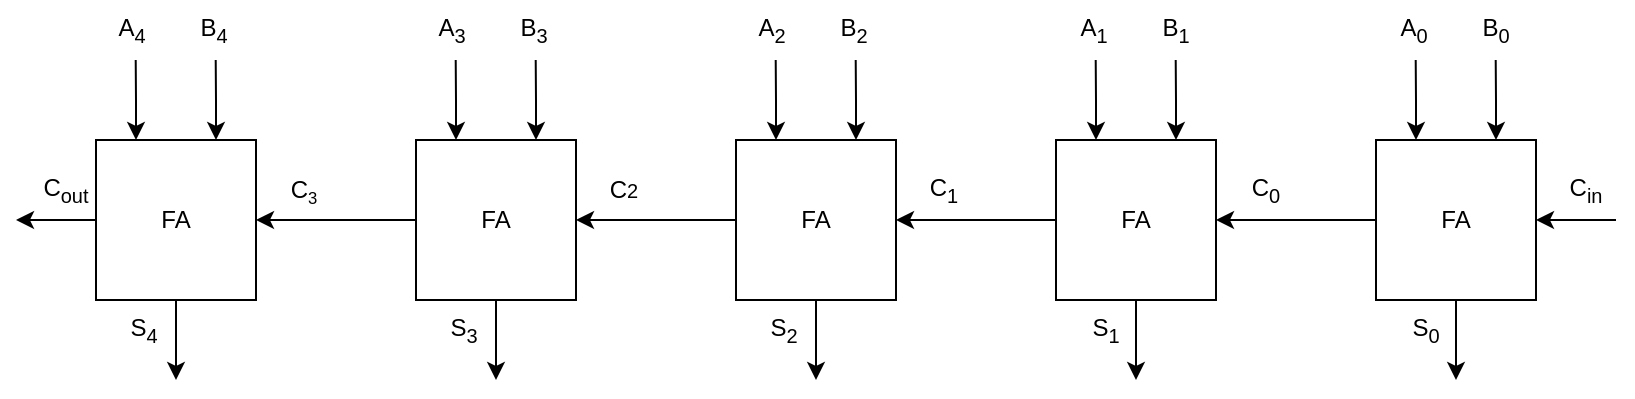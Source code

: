 <mxfile version="24.7.17">
  <diagram name="3_a" id="22U59bu8f_X8Lov9uzZY">
    <mxGraphModel dx="598" dy="316" grid="1" gridSize="10" guides="1" tooltips="1" connect="1" arrows="1" fold="1" page="1" pageScale="1" pageWidth="827" pageHeight="1169" math="0" shadow="0">
      <root>
        <mxCell id="0" />
        <mxCell id="1" parent="0" />
        <mxCell id="Exf-VHCVVfBa1_Fa1MME-7" style="edgeStyle=orthogonalEdgeStyle;rounded=0;orthogonalLoop=1;jettySize=auto;html=1;exitX=0.25;exitY=0;exitDx=0;exitDy=0;startArrow=classic;startFill=1;endArrow=none;endFill=0;" edge="1" parent="1" source="Exf-VHCVVfBa1_Fa1MME-6">
          <mxGeometry relative="1" as="geometry">
            <mxPoint x="709.857" y="120" as="targetPoint" />
          </mxGeometry>
        </mxCell>
        <mxCell id="Exf-VHCVVfBa1_Fa1MME-8" style="edgeStyle=orthogonalEdgeStyle;rounded=0;orthogonalLoop=1;jettySize=auto;html=1;exitX=0.75;exitY=0;exitDx=0;exitDy=0;endArrow=none;endFill=0;startArrow=classic;startFill=1;" edge="1" parent="1" source="Exf-VHCVVfBa1_Fa1MME-6">
          <mxGeometry relative="1" as="geometry">
            <mxPoint x="749.857" y="120" as="targetPoint" />
          </mxGeometry>
        </mxCell>
        <mxCell id="Exf-VHCVVfBa1_Fa1MME-9" style="edgeStyle=orthogonalEdgeStyle;rounded=0;orthogonalLoop=1;jettySize=auto;html=1;" edge="1" parent="1" source="Exf-VHCVVfBa1_Fa1MME-6">
          <mxGeometry relative="1" as="geometry">
            <mxPoint x="730" y="280" as="targetPoint" />
          </mxGeometry>
        </mxCell>
        <mxCell id="Exf-VHCVVfBa1_Fa1MME-10" style="edgeStyle=orthogonalEdgeStyle;rounded=0;orthogonalLoop=1;jettySize=auto;html=1;exitX=0;exitY=0.5;exitDx=0;exitDy=0;entryX=1;entryY=0.5;entryDx=0;entryDy=0;" edge="1" parent="1" source="Exf-VHCVVfBa1_Fa1MME-6">
          <mxGeometry relative="1" as="geometry">
            <mxPoint x="610" y="200" as="targetPoint" />
          </mxGeometry>
        </mxCell>
        <mxCell id="Exf-VHCVVfBa1_Fa1MME-11" style="edgeStyle=orthogonalEdgeStyle;rounded=0;orthogonalLoop=1;jettySize=auto;html=1;exitX=1;exitY=0.5;exitDx=0;exitDy=0;startArrow=classic;startFill=1;endArrow=none;endFill=0;" edge="1" parent="1" source="Exf-VHCVVfBa1_Fa1MME-6">
          <mxGeometry relative="1" as="geometry">
            <mxPoint x="810" y="200" as="targetPoint" />
          </mxGeometry>
        </mxCell>
        <mxCell id="Exf-VHCVVfBa1_Fa1MME-6" value="FA" style="whiteSpace=wrap;html=1;aspect=fixed;fillColor=none;" vertex="1" parent="1">
          <mxGeometry x="690" y="160" width="80" height="80" as="geometry" />
        </mxCell>
        <mxCell id="Exf-VHCVVfBa1_Fa1MME-12" style="edgeStyle=orthogonalEdgeStyle;rounded=0;orthogonalLoop=1;jettySize=auto;html=1;exitX=0.25;exitY=0;exitDx=0;exitDy=0;startArrow=classic;startFill=1;endArrow=none;endFill=0;" edge="1" parent="1" source="Exf-VHCVVfBa1_Fa1MME-16">
          <mxGeometry relative="1" as="geometry">
            <mxPoint x="549.857" y="120" as="targetPoint" />
          </mxGeometry>
        </mxCell>
        <mxCell id="Exf-VHCVVfBa1_Fa1MME-13" style="edgeStyle=orthogonalEdgeStyle;rounded=0;orthogonalLoop=1;jettySize=auto;html=1;exitX=0.75;exitY=0;exitDx=0;exitDy=0;endArrow=none;endFill=0;startArrow=classic;startFill=1;" edge="1" parent="1" source="Exf-VHCVVfBa1_Fa1MME-16">
          <mxGeometry relative="1" as="geometry">
            <mxPoint x="589.857" y="120" as="targetPoint" />
          </mxGeometry>
        </mxCell>
        <mxCell id="Exf-VHCVVfBa1_Fa1MME-14" style="edgeStyle=orthogonalEdgeStyle;rounded=0;orthogonalLoop=1;jettySize=auto;html=1;" edge="1" parent="1" source="Exf-VHCVVfBa1_Fa1MME-16">
          <mxGeometry relative="1" as="geometry">
            <mxPoint x="570" y="280" as="targetPoint" />
          </mxGeometry>
        </mxCell>
        <mxCell id="Exf-VHCVVfBa1_Fa1MME-15" style="edgeStyle=orthogonalEdgeStyle;rounded=0;orthogonalLoop=1;jettySize=auto;html=1;exitX=0;exitY=0.5;exitDx=0;exitDy=0;entryX=1;entryY=0.5;entryDx=0;entryDy=0;" edge="1" parent="1" source="Exf-VHCVVfBa1_Fa1MME-16">
          <mxGeometry relative="1" as="geometry">
            <mxPoint x="450" y="200" as="targetPoint" />
          </mxGeometry>
        </mxCell>
        <mxCell id="Exf-VHCVVfBa1_Fa1MME-16" value="FA" style="whiteSpace=wrap;html=1;aspect=fixed;fillColor=none;" vertex="1" parent="1">
          <mxGeometry x="530" y="160" width="80" height="80" as="geometry" />
        </mxCell>
        <mxCell id="Exf-VHCVVfBa1_Fa1MME-17" style="edgeStyle=orthogonalEdgeStyle;rounded=0;orthogonalLoop=1;jettySize=auto;html=1;exitX=0.25;exitY=0;exitDx=0;exitDy=0;startArrow=classic;startFill=1;endArrow=none;endFill=0;" edge="1" parent="1" source="Exf-VHCVVfBa1_Fa1MME-21">
          <mxGeometry relative="1" as="geometry">
            <mxPoint x="389.857" y="120" as="targetPoint" />
          </mxGeometry>
        </mxCell>
        <mxCell id="Exf-VHCVVfBa1_Fa1MME-18" style="edgeStyle=orthogonalEdgeStyle;rounded=0;orthogonalLoop=1;jettySize=auto;html=1;exitX=0.75;exitY=0;exitDx=0;exitDy=0;endArrow=none;endFill=0;startArrow=classic;startFill=1;" edge="1" parent="1" source="Exf-VHCVVfBa1_Fa1MME-21">
          <mxGeometry relative="1" as="geometry">
            <mxPoint x="429.857" y="120" as="targetPoint" />
          </mxGeometry>
        </mxCell>
        <mxCell id="Exf-VHCVVfBa1_Fa1MME-19" style="edgeStyle=orthogonalEdgeStyle;rounded=0;orthogonalLoop=1;jettySize=auto;html=1;" edge="1" parent="1" source="Exf-VHCVVfBa1_Fa1MME-21">
          <mxGeometry relative="1" as="geometry">
            <mxPoint x="410" y="280" as="targetPoint" />
          </mxGeometry>
        </mxCell>
        <mxCell id="Exf-VHCVVfBa1_Fa1MME-20" style="edgeStyle=orthogonalEdgeStyle;rounded=0;orthogonalLoop=1;jettySize=auto;html=1;exitX=0;exitY=0.5;exitDx=0;exitDy=0;entryX=1;entryY=0.5;entryDx=0;entryDy=0;" edge="1" parent="1" source="Exf-VHCVVfBa1_Fa1MME-21">
          <mxGeometry relative="1" as="geometry">
            <mxPoint x="290" y="200" as="targetPoint" />
          </mxGeometry>
        </mxCell>
        <mxCell id="Exf-VHCVVfBa1_Fa1MME-21" value="FA" style="whiteSpace=wrap;html=1;aspect=fixed;fillColor=none;" vertex="1" parent="1">
          <mxGeometry x="370" y="160" width="80" height="80" as="geometry" />
        </mxCell>
        <mxCell id="Exf-VHCVVfBa1_Fa1MME-22" style="edgeStyle=orthogonalEdgeStyle;rounded=0;orthogonalLoop=1;jettySize=auto;html=1;exitX=0.25;exitY=0;exitDx=0;exitDy=0;startArrow=classic;startFill=1;endArrow=none;endFill=0;" edge="1" parent="1" source="Exf-VHCVVfBa1_Fa1MME-26">
          <mxGeometry relative="1" as="geometry">
            <mxPoint x="229.857" y="120" as="targetPoint" />
          </mxGeometry>
        </mxCell>
        <mxCell id="Exf-VHCVVfBa1_Fa1MME-23" style="edgeStyle=orthogonalEdgeStyle;rounded=0;orthogonalLoop=1;jettySize=auto;html=1;exitX=0.75;exitY=0;exitDx=0;exitDy=0;endArrow=none;endFill=0;startArrow=classic;startFill=1;" edge="1" parent="1" source="Exf-VHCVVfBa1_Fa1MME-26">
          <mxGeometry relative="1" as="geometry">
            <mxPoint x="269.857" y="120" as="targetPoint" />
          </mxGeometry>
        </mxCell>
        <mxCell id="Exf-VHCVVfBa1_Fa1MME-24" style="edgeStyle=orthogonalEdgeStyle;rounded=0;orthogonalLoop=1;jettySize=auto;html=1;" edge="1" parent="1" source="Exf-VHCVVfBa1_Fa1MME-26">
          <mxGeometry relative="1" as="geometry">
            <mxPoint x="250" y="280" as="targetPoint" />
          </mxGeometry>
        </mxCell>
        <mxCell id="Exf-VHCVVfBa1_Fa1MME-25" style="edgeStyle=orthogonalEdgeStyle;rounded=0;orthogonalLoop=1;jettySize=auto;html=1;exitX=0;exitY=0.5;exitDx=0;exitDy=0;entryX=1;entryY=0.5;entryDx=0;entryDy=0;" edge="1" parent="1" source="Exf-VHCVVfBa1_Fa1MME-26">
          <mxGeometry relative="1" as="geometry">
            <mxPoint x="130" y="200" as="targetPoint" />
          </mxGeometry>
        </mxCell>
        <mxCell id="Exf-VHCVVfBa1_Fa1MME-26" value="FA" style="whiteSpace=wrap;html=1;aspect=fixed;fillColor=none;" vertex="1" parent="1">
          <mxGeometry x="210" y="160" width="80" height="80" as="geometry" />
        </mxCell>
        <mxCell id="Exf-VHCVVfBa1_Fa1MME-27" style="edgeStyle=orthogonalEdgeStyle;rounded=0;orthogonalLoop=1;jettySize=auto;html=1;exitX=0.25;exitY=0;exitDx=0;exitDy=0;startArrow=classic;startFill=1;endArrow=none;endFill=0;" edge="1" parent="1" source="Exf-VHCVVfBa1_Fa1MME-31">
          <mxGeometry relative="1" as="geometry">
            <mxPoint x="69.857" y="120" as="targetPoint" />
          </mxGeometry>
        </mxCell>
        <mxCell id="Exf-VHCVVfBa1_Fa1MME-28" style="edgeStyle=orthogonalEdgeStyle;rounded=0;orthogonalLoop=1;jettySize=auto;html=1;exitX=0.75;exitY=0;exitDx=0;exitDy=0;endArrow=none;endFill=0;startArrow=classic;startFill=1;" edge="1" parent="1" source="Exf-VHCVVfBa1_Fa1MME-31">
          <mxGeometry relative="1" as="geometry">
            <mxPoint x="109.857" y="120" as="targetPoint" />
          </mxGeometry>
        </mxCell>
        <mxCell id="Exf-VHCVVfBa1_Fa1MME-29" style="edgeStyle=orthogonalEdgeStyle;rounded=0;orthogonalLoop=1;jettySize=auto;html=1;" edge="1" parent="1" source="Exf-VHCVVfBa1_Fa1MME-31">
          <mxGeometry relative="1" as="geometry">
            <mxPoint x="90" y="280" as="targetPoint" />
          </mxGeometry>
        </mxCell>
        <mxCell id="Exf-VHCVVfBa1_Fa1MME-30" style="edgeStyle=orthogonalEdgeStyle;rounded=0;orthogonalLoop=1;jettySize=auto;html=1;exitX=0;exitY=0.5;exitDx=0;exitDy=0;" edge="1" parent="1" source="Exf-VHCVVfBa1_Fa1MME-31">
          <mxGeometry relative="1" as="geometry">
            <mxPoint x="10" y="200" as="targetPoint" />
          </mxGeometry>
        </mxCell>
        <mxCell id="Exf-VHCVVfBa1_Fa1MME-31" value="FA" style="whiteSpace=wrap;html=1;aspect=fixed;fillColor=none;" vertex="1" parent="1">
          <mxGeometry x="50" y="160" width="80" height="80" as="geometry" />
        </mxCell>
        <mxCell id="Exf-VHCVVfBa1_Fa1MME-32" value="A&lt;sub&gt;0&lt;/sub&gt;" style="text;html=1;align=center;verticalAlign=middle;whiteSpace=wrap;rounded=0;" vertex="1" parent="1">
          <mxGeometry x="694" y="90" width="30" height="30" as="geometry" />
        </mxCell>
        <mxCell id="Exf-VHCVVfBa1_Fa1MME-33" value="B&lt;sub&gt;0&lt;/sub&gt;" style="text;html=1;align=center;verticalAlign=middle;whiteSpace=wrap;rounded=0;" vertex="1" parent="1">
          <mxGeometry x="735" y="90" width="30" height="30" as="geometry" />
        </mxCell>
        <mxCell id="Exf-VHCVVfBa1_Fa1MME-34" value="C&lt;sub&gt;in&lt;/sub&gt;" style="text;html=1;align=center;verticalAlign=middle;whiteSpace=wrap;rounded=0;" vertex="1" parent="1">
          <mxGeometry x="780" y="170" width="30" height="30" as="geometry" />
        </mxCell>
        <mxCell id="Exf-VHCVVfBa1_Fa1MME-35" value="S&lt;sub&gt;0&lt;/sub&gt;" style="text;html=1;align=center;verticalAlign=middle;whiteSpace=wrap;rounded=0;" vertex="1" parent="1">
          <mxGeometry x="700" y="240" width="30" height="30" as="geometry" />
        </mxCell>
        <mxCell id="Exf-VHCVVfBa1_Fa1MME-36" value="A&lt;sub&gt;1&lt;/sub&gt;" style="text;html=1;align=center;verticalAlign=middle;whiteSpace=wrap;rounded=0;" vertex="1" parent="1">
          <mxGeometry x="534" y="90" width="30" height="30" as="geometry" />
        </mxCell>
        <mxCell id="Exf-VHCVVfBa1_Fa1MME-37" value="B&lt;sub&gt;1&lt;/sub&gt;" style="text;html=1;align=center;verticalAlign=middle;whiteSpace=wrap;rounded=0;" vertex="1" parent="1">
          <mxGeometry x="575" y="90" width="30" height="30" as="geometry" />
        </mxCell>
        <mxCell id="Exf-VHCVVfBa1_Fa1MME-38" value="C&lt;sub&gt;0&lt;/sub&gt;" style="text;html=1;align=center;verticalAlign=middle;whiteSpace=wrap;rounded=0;" vertex="1" parent="1">
          <mxGeometry x="620" y="170" width="30" height="30" as="geometry" />
        </mxCell>
        <mxCell id="Exf-VHCVVfBa1_Fa1MME-39" value="S&lt;sub&gt;1&lt;/sub&gt;" style="text;html=1;align=center;verticalAlign=middle;whiteSpace=wrap;rounded=0;" vertex="1" parent="1">
          <mxGeometry x="540" y="240" width="30" height="30" as="geometry" />
        </mxCell>
        <mxCell id="Exf-VHCVVfBa1_Fa1MME-40" value="A&lt;sub&gt;2&lt;/sub&gt;" style="text;html=1;align=center;verticalAlign=middle;whiteSpace=wrap;rounded=0;" vertex="1" parent="1">
          <mxGeometry x="373" y="90" width="30" height="30" as="geometry" />
        </mxCell>
        <mxCell id="Exf-VHCVVfBa1_Fa1MME-41" value="B&lt;sub&gt;2&lt;/sub&gt;" style="text;html=1;align=center;verticalAlign=middle;whiteSpace=wrap;rounded=0;" vertex="1" parent="1">
          <mxGeometry x="414" y="90" width="30" height="30" as="geometry" />
        </mxCell>
        <mxCell id="Exf-VHCVVfBa1_Fa1MME-42" value="C&lt;sub&gt;1&lt;/sub&gt;" style="text;html=1;align=center;verticalAlign=middle;whiteSpace=wrap;rounded=0;" vertex="1" parent="1">
          <mxGeometry x="459" y="170" width="30" height="30" as="geometry" />
        </mxCell>
        <mxCell id="Exf-VHCVVfBa1_Fa1MME-43" value="S&lt;sub&gt;2&lt;/sub&gt;" style="text;html=1;align=center;verticalAlign=middle;whiteSpace=wrap;rounded=0;" vertex="1" parent="1">
          <mxGeometry x="379" y="240" width="30" height="30" as="geometry" />
        </mxCell>
        <mxCell id="Exf-VHCVVfBa1_Fa1MME-44" value="A&lt;sub&gt;3&lt;/sub&gt;" style="text;html=1;align=center;verticalAlign=middle;whiteSpace=wrap;rounded=0;" vertex="1" parent="1">
          <mxGeometry x="213" y="90" width="30" height="30" as="geometry" />
        </mxCell>
        <mxCell id="Exf-VHCVVfBa1_Fa1MME-45" value="B&lt;sub&gt;3&lt;/sub&gt;" style="text;html=1;align=center;verticalAlign=middle;whiteSpace=wrap;rounded=0;" vertex="1" parent="1">
          <mxGeometry x="254" y="90" width="30" height="30" as="geometry" />
        </mxCell>
        <mxCell id="Exf-VHCVVfBa1_Fa1MME-46" value="C&lt;span style=&quot;font-size: 10px;&quot;&gt;2&lt;/span&gt;" style="text;html=1;align=center;verticalAlign=middle;whiteSpace=wrap;rounded=0;" vertex="1" parent="1">
          <mxGeometry x="299" y="170" width="30" height="30" as="geometry" />
        </mxCell>
        <mxCell id="Exf-VHCVVfBa1_Fa1MME-47" value="S&lt;sub&gt;3&lt;/sub&gt;" style="text;html=1;align=center;verticalAlign=middle;whiteSpace=wrap;rounded=0;" vertex="1" parent="1">
          <mxGeometry x="219" y="240" width="30" height="30" as="geometry" />
        </mxCell>
        <mxCell id="Exf-VHCVVfBa1_Fa1MME-48" value="A&lt;sub&gt;4&lt;/sub&gt;" style="text;html=1;align=center;verticalAlign=middle;whiteSpace=wrap;rounded=0;" vertex="1" parent="1">
          <mxGeometry x="53" y="90" width="30" height="30" as="geometry" />
        </mxCell>
        <mxCell id="Exf-VHCVVfBa1_Fa1MME-49" value="B&lt;sub&gt;4&lt;/sub&gt;" style="text;html=1;align=center;verticalAlign=middle;whiteSpace=wrap;rounded=0;" vertex="1" parent="1">
          <mxGeometry x="94" y="90" width="30" height="30" as="geometry" />
        </mxCell>
        <mxCell id="Exf-VHCVVfBa1_Fa1MME-50" value="C&lt;span style=&quot;font-size: 10px;&quot;&gt;&lt;sub&gt;3&lt;/sub&gt;&lt;/span&gt;" style="text;html=1;align=center;verticalAlign=middle;whiteSpace=wrap;rounded=0;" vertex="1" parent="1">
          <mxGeometry x="139" y="170" width="30" height="30" as="geometry" />
        </mxCell>
        <mxCell id="Exf-VHCVVfBa1_Fa1MME-51" value="S&lt;sub&gt;4&lt;/sub&gt;" style="text;html=1;align=center;verticalAlign=middle;whiteSpace=wrap;rounded=0;" vertex="1" parent="1">
          <mxGeometry x="59" y="240" width="30" height="30" as="geometry" />
        </mxCell>
        <mxCell id="Exf-VHCVVfBa1_Fa1MME-52" value="C&lt;sub&gt;out&lt;/sub&gt;" style="text;html=1;align=center;verticalAlign=middle;whiteSpace=wrap;rounded=0;" vertex="1" parent="1">
          <mxGeometry x="20" y="170" width="30" height="30" as="geometry" />
        </mxCell>
      </root>
    </mxGraphModel>
  </diagram>
</mxfile>
